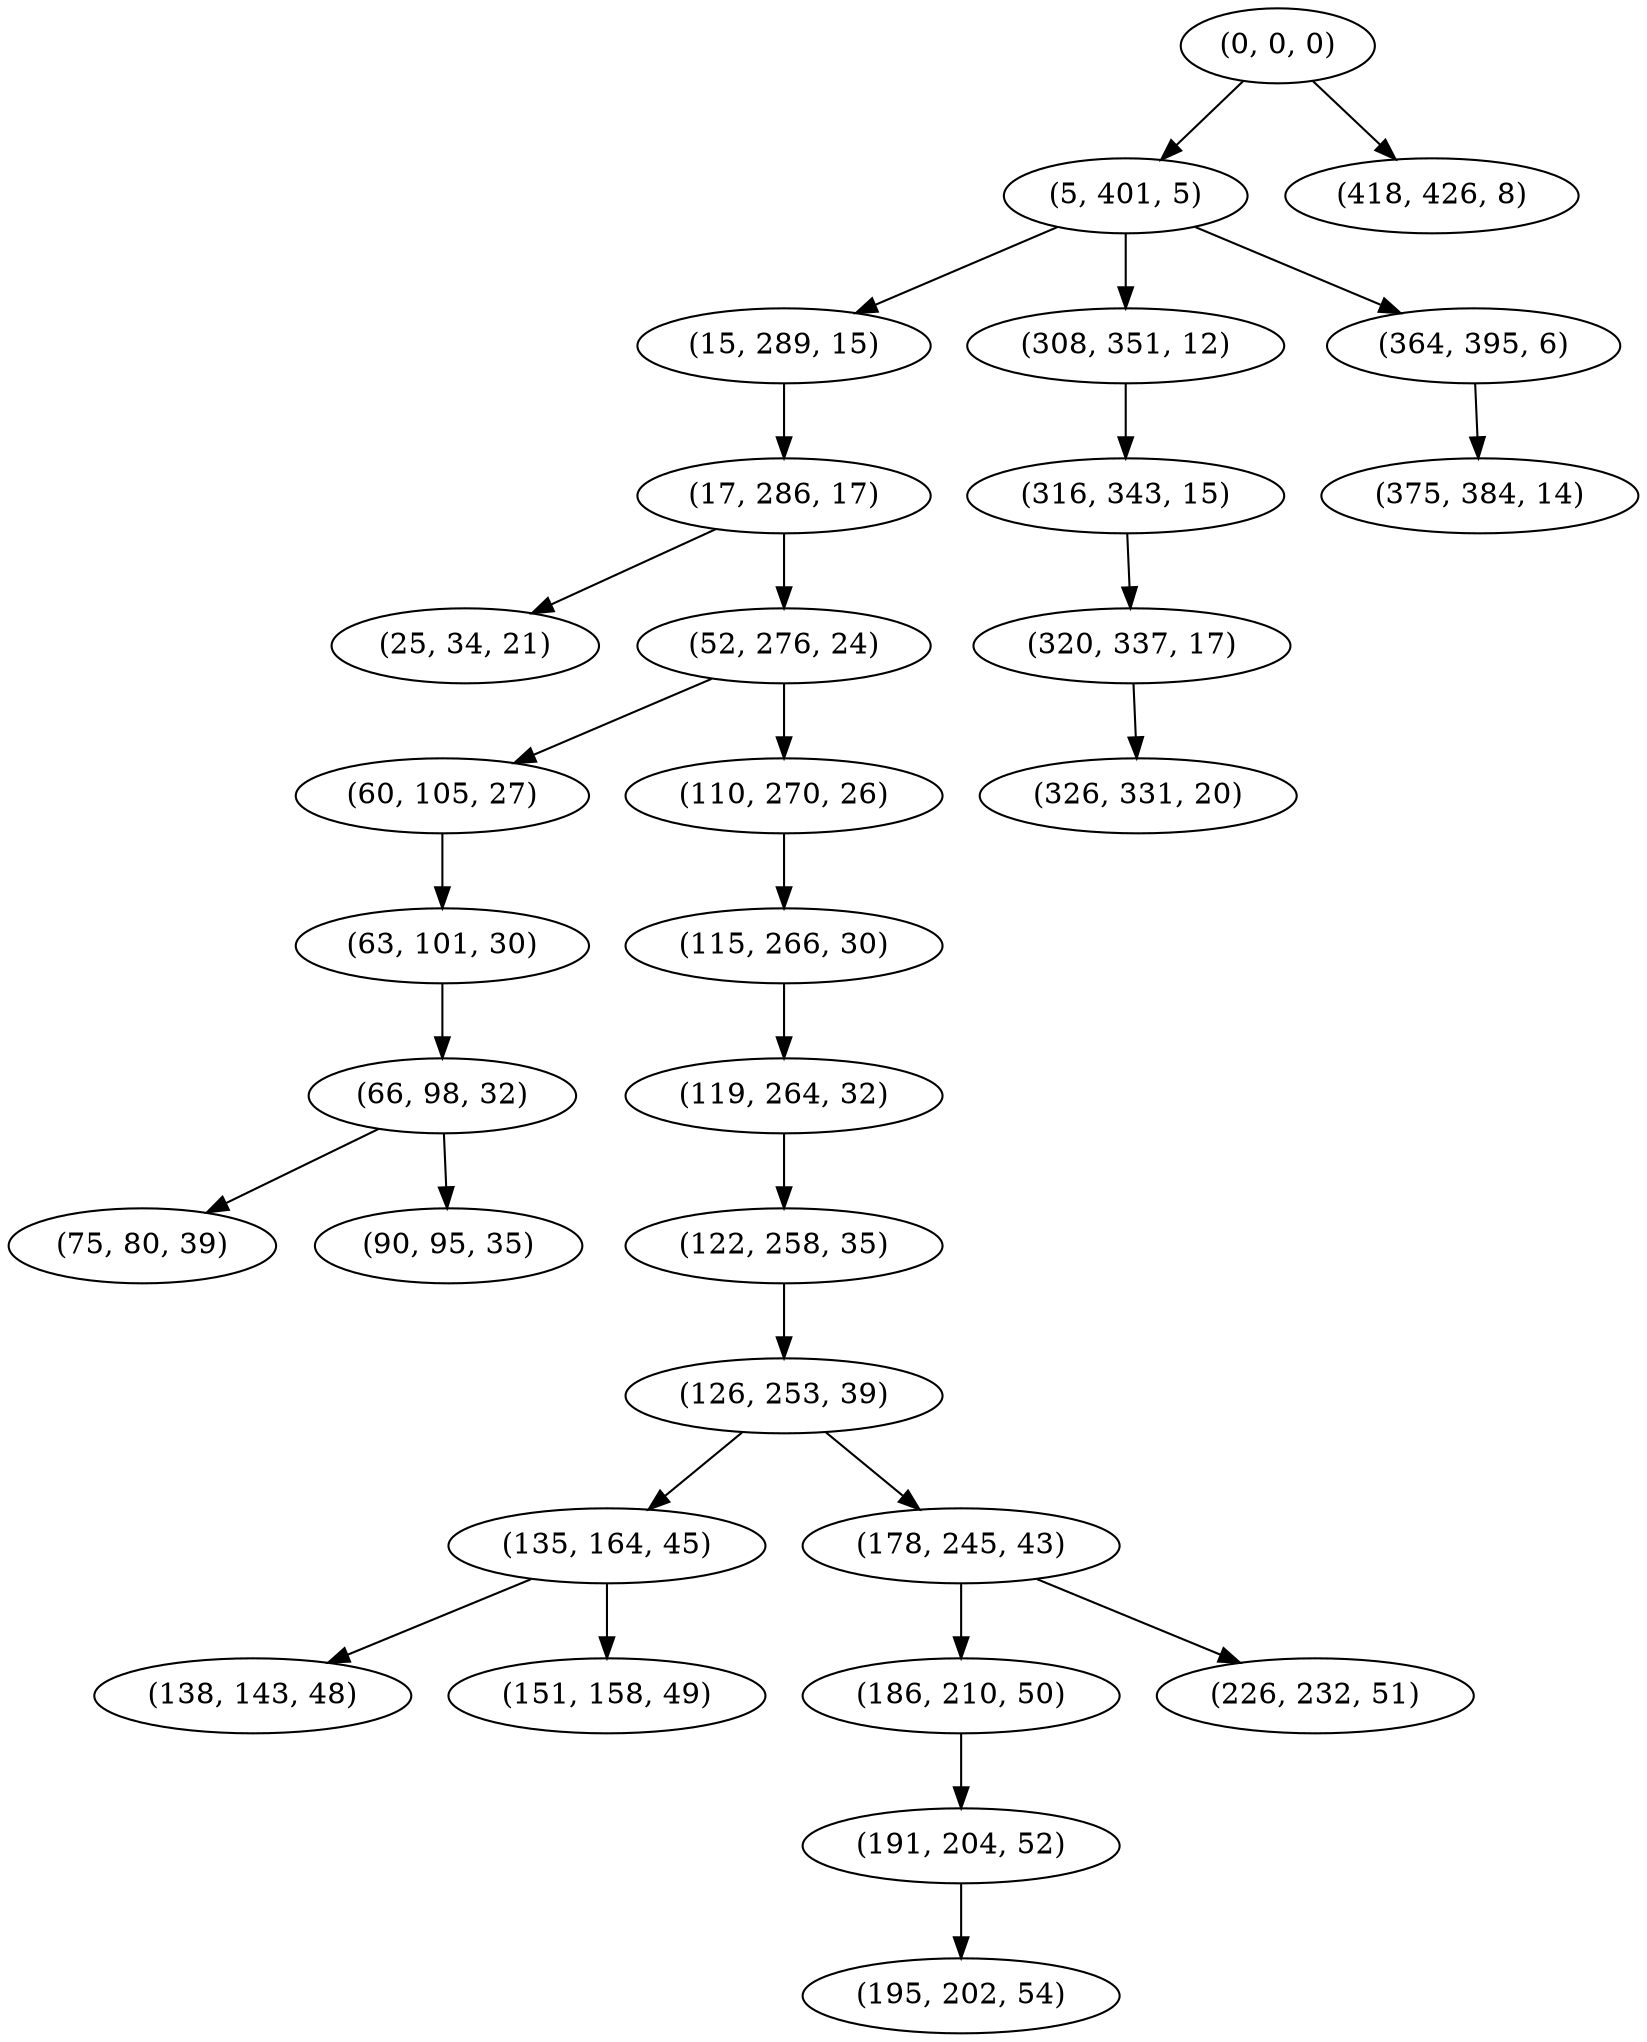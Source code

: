 digraph tree {
    "(0, 0, 0)";
    "(5, 401, 5)";
    "(15, 289, 15)";
    "(17, 286, 17)";
    "(25, 34, 21)";
    "(52, 276, 24)";
    "(60, 105, 27)";
    "(63, 101, 30)";
    "(66, 98, 32)";
    "(75, 80, 39)";
    "(90, 95, 35)";
    "(110, 270, 26)";
    "(115, 266, 30)";
    "(119, 264, 32)";
    "(122, 258, 35)";
    "(126, 253, 39)";
    "(135, 164, 45)";
    "(138, 143, 48)";
    "(151, 158, 49)";
    "(178, 245, 43)";
    "(186, 210, 50)";
    "(191, 204, 52)";
    "(195, 202, 54)";
    "(226, 232, 51)";
    "(308, 351, 12)";
    "(316, 343, 15)";
    "(320, 337, 17)";
    "(326, 331, 20)";
    "(364, 395, 6)";
    "(375, 384, 14)";
    "(418, 426, 8)";
    "(0, 0, 0)" -> "(5, 401, 5)";
    "(0, 0, 0)" -> "(418, 426, 8)";
    "(5, 401, 5)" -> "(15, 289, 15)";
    "(5, 401, 5)" -> "(308, 351, 12)";
    "(5, 401, 5)" -> "(364, 395, 6)";
    "(15, 289, 15)" -> "(17, 286, 17)";
    "(17, 286, 17)" -> "(25, 34, 21)";
    "(17, 286, 17)" -> "(52, 276, 24)";
    "(52, 276, 24)" -> "(60, 105, 27)";
    "(52, 276, 24)" -> "(110, 270, 26)";
    "(60, 105, 27)" -> "(63, 101, 30)";
    "(63, 101, 30)" -> "(66, 98, 32)";
    "(66, 98, 32)" -> "(75, 80, 39)";
    "(66, 98, 32)" -> "(90, 95, 35)";
    "(110, 270, 26)" -> "(115, 266, 30)";
    "(115, 266, 30)" -> "(119, 264, 32)";
    "(119, 264, 32)" -> "(122, 258, 35)";
    "(122, 258, 35)" -> "(126, 253, 39)";
    "(126, 253, 39)" -> "(135, 164, 45)";
    "(126, 253, 39)" -> "(178, 245, 43)";
    "(135, 164, 45)" -> "(138, 143, 48)";
    "(135, 164, 45)" -> "(151, 158, 49)";
    "(178, 245, 43)" -> "(186, 210, 50)";
    "(178, 245, 43)" -> "(226, 232, 51)";
    "(186, 210, 50)" -> "(191, 204, 52)";
    "(191, 204, 52)" -> "(195, 202, 54)";
    "(308, 351, 12)" -> "(316, 343, 15)";
    "(316, 343, 15)" -> "(320, 337, 17)";
    "(320, 337, 17)" -> "(326, 331, 20)";
    "(364, 395, 6)" -> "(375, 384, 14)";
}
